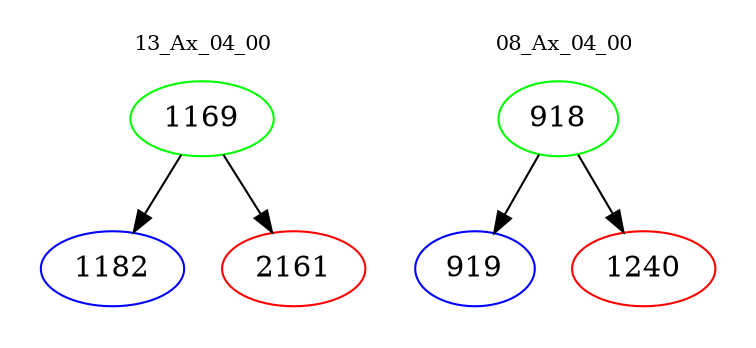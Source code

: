 digraph{
subgraph cluster_0 {
color = white
label = "13_Ax_04_00";
fontsize=10;
T0_1169 [label="1169", color="green"]
T0_1169 -> T0_1182 [color="black"]
T0_1182 [label="1182", color="blue"]
T0_1169 -> T0_2161 [color="black"]
T0_2161 [label="2161", color="red"]
}
subgraph cluster_1 {
color = white
label = "08_Ax_04_00";
fontsize=10;
T1_918 [label="918", color="green"]
T1_918 -> T1_919 [color="black"]
T1_919 [label="919", color="blue"]
T1_918 -> T1_1240 [color="black"]
T1_1240 [label="1240", color="red"]
}
}

